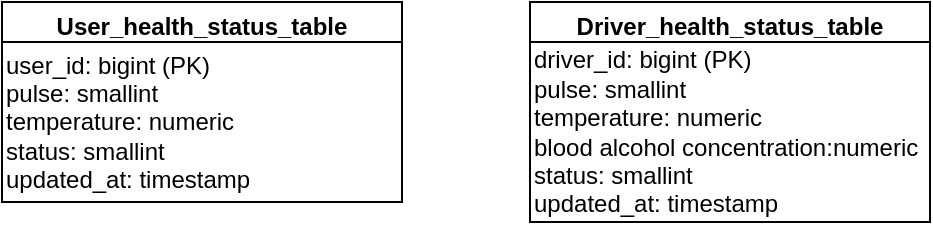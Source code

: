 <mxfile version="14.9.9" type="device"><diagram id="gcROKv9vQnA_m_01vM4g" name="Page-1"><mxGraphModel dx="658" dy="456" grid="1" gridSize="10" guides="1" tooltips="1" connect="1" arrows="1" fold="1" page="1" pageScale="1" pageWidth="827" pageHeight="1169" math="0" shadow="0"><root><mxCell id="0"/><mxCell id="1" parent="0"/><mxCell id="vLosHDu3B2M8JcJd1LqV-1" value="User_health_status_table" style="swimlane;" vertex="1" parent="1"><mxGeometry x="150" y="110" width="200" height="100" as="geometry"/></mxCell><mxCell id="vLosHDu3B2M8JcJd1LqV-5" value="user_id: bigint (PK)&lt;br&gt;pulse: smallint&lt;br&gt;temperature: numeric&lt;br&gt;status: smallint&lt;br&gt;updated_at: timestamp" style="rounded=0;whiteSpace=wrap;html=1;align=left;" vertex="1" parent="vLosHDu3B2M8JcJd1LqV-1"><mxGeometry y="20" width="200" height="80" as="geometry"/></mxCell><mxCell id="vLosHDu3B2M8JcJd1LqV-2" value="Driver_health_status_table" style="swimlane;" vertex="1" parent="1"><mxGeometry x="414" y="110" width="200" height="110" as="geometry"/></mxCell><mxCell id="vLosHDu3B2M8JcJd1LqV-8" value="driver_id: bigint (PK)&lt;br&gt;pulse: smallint&lt;br&gt;temperature: numeric&lt;br&gt;blood alcohol concentration:numeric&lt;br&gt;status: smallint&lt;br&gt;updated_at: timestamp" style="rounded=0;whiteSpace=wrap;html=1;align=left;" vertex="1" parent="vLosHDu3B2M8JcJd1LqV-2"><mxGeometry y="20" width="200" height="90" as="geometry"/></mxCell></root></mxGraphModel></diagram></mxfile>